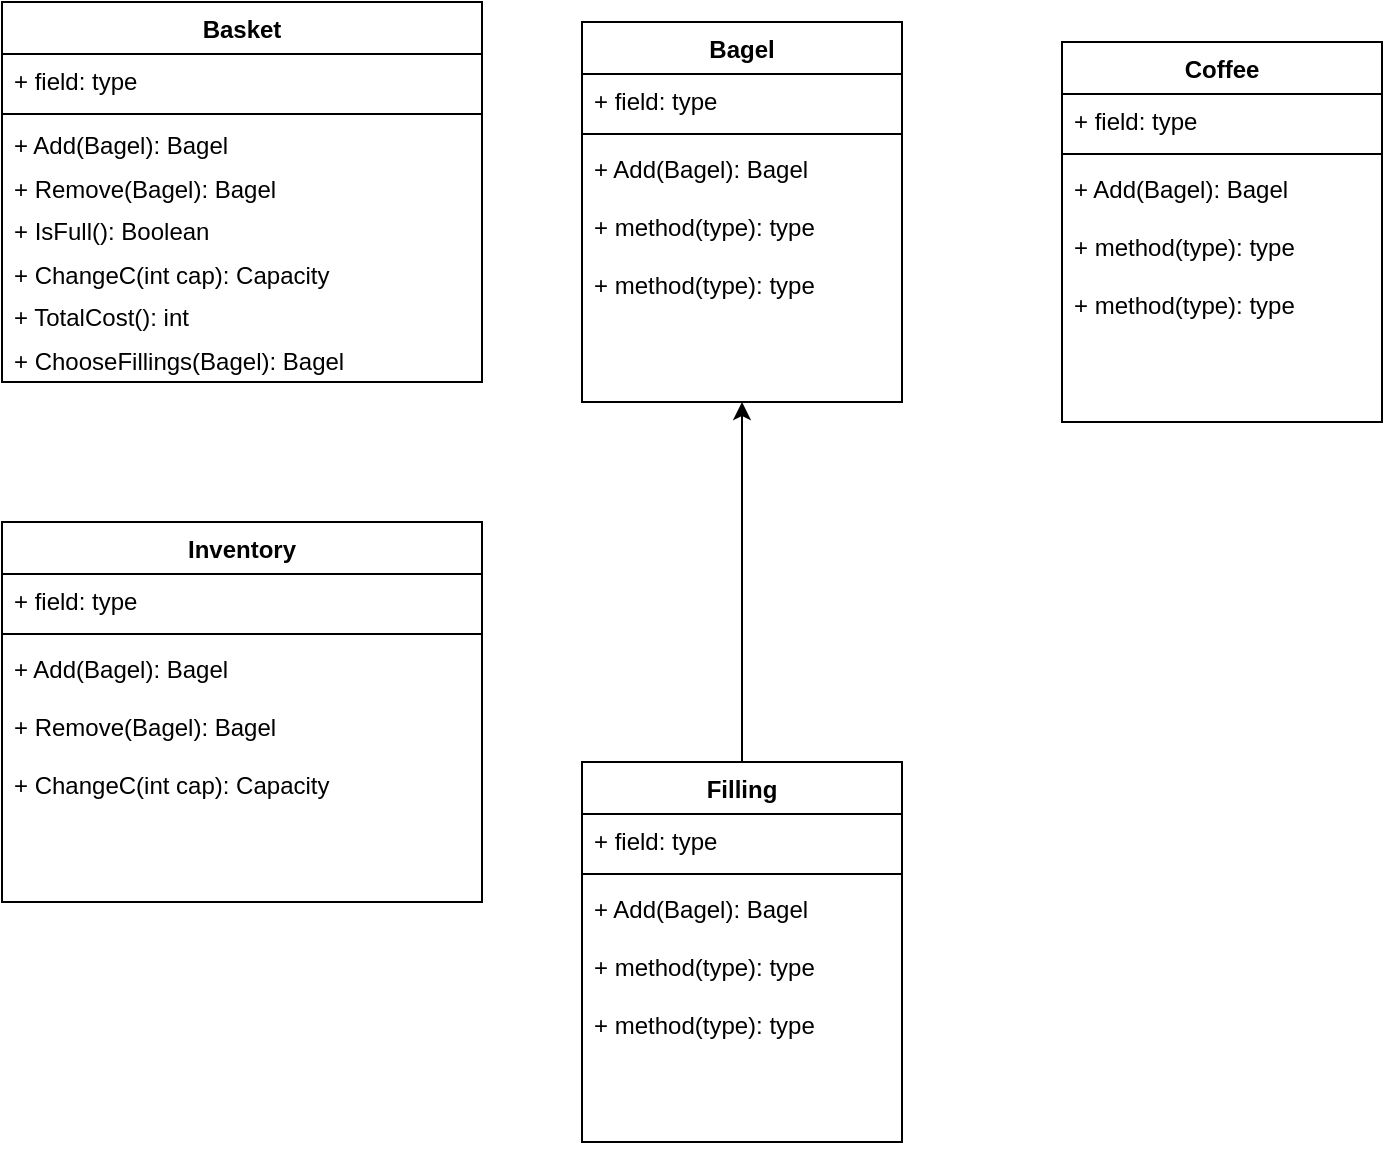 <mxfile version="28.0.7">
  <diagram name="Page-1" id="YY63ZgFLtDH09MbW4B9f">
    <mxGraphModel dx="1418" dy="906" grid="1" gridSize="10" guides="1" tooltips="1" connect="1" arrows="1" fold="1" page="1" pageScale="1" pageWidth="850" pageHeight="1100" math="0" shadow="0">
      <root>
        <mxCell id="0" />
        <mxCell id="1" parent="0" />
        <mxCell id="0Ol4DobLFd3dOKr9y9VE-1" value="Basket" style="swimlane;fontStyle=1;align=center;verticalAlign=top;childLayout=stackLayout;horizontal=1;startSize=26;horizontalStack=0;resizeParent=1;resizeParentMax=0;resizeLast=0;collapsible=1;marginBottom=0;whiteSpace=wrap;html=1;" vertex="1" parent="1">
          <mxGeometry x="60" y="60" width="240" height="190" as="geometry" />
        </mxCell>
        <mxCell id="0Ol4DobLFd3dOKr9y9VE-2" value="+ field: type" style="text;strokeColor=none;fillColor=none;align=left;verticalAlign=top;spacingLeft=4;spacingRight=4;overflow=hidden;rotatable=0;points=[[0,0.5],[1,0.5]];portConstraint=eastwest;whiteSpace=wrap;html=1;" vertex="1" parent="0Ol4DobLFd3dOKr9y9VE-1">
          <mxGeometry y="26" width="240" height="26" as="geometry" />
        </mxCell>
        <mxCell id="0Ol4DobLFd3dOKr9y9VE-3" value="" style="line;strokeWidth=1;fillColor=none;align=left;verticalAlign=middle;spacingTop=-1;spacingLeft=3;spacingRight=3;rotatable=0;labelPosition=right;points=[];portConstraint=eastwest;strokeColor=inherit;" vertex="1" parent="0Ol4DobLFd3dOKr9y9VE-1">
          <mxGeometry y="52" width="240" height="8" as="geometry" />
        </mxCell>
        <mxCell id="0Ol4DobLFd3dOKr9y9VE-4" value="&lt;div style=&quot;line-height: 90%;&quot;&gt;+ Add(Bagel): Bagel&lt;div&gt;&lt;br&gt;&lt;div&gt;+ Remove(Bagel): Bagel&lt;/div&gt;&lt;div&gt;&lt;br&gt;&lt;/div&gt;&lt;div&gt;+ IsFull(): Boolean&lt;/div&gt;&lt;div&gt;&lt;br&gt;&lt;/div&gt;&lt;div&gt;+ ChangeC(int cap): Capacity&lt;/div&gt;&lt;div&gt;&lt;br&gt;&lt;/div&gt;&lt;div&gt;+ TotalCost(): int&lt;/div&gt;&lt;div&gt;&lt;br&gt;&lt;/div&gt;&lt;div&gt;+ ChooseFillings(Bagel): Bagel&lt;br&gt;&lt;div&gt;&lt;br&gt;&lt;/div&gt;&lt;div&gt;&lt;/div&gt;&lt;/div&gt;&lt;/div&gt;&lt;/div&gt;" style="text;strokeColor=none;fillColor=none;align=left;verticalAlign=top;spacingLeft=4;spacingRight=4;overflow=hidden;rotatable=0;points=[[0,0.5],[1,0.5]];portConstraint=eastwest;whiteSpace=wrap;html=1;" vertex="1" parent="0Ol4DobLFd3dOKr9y9VE-1">
          <mxGeometry y="60" width="240" height="130" as="geometry" />
        </mxCell>
        <mxCell id="0Ol4DobLFd3dOKr9y9VE-5" value="Bagel" style="swimlane;fontStyle=1;align=center;verticalAlign=top;childLayout=stackLayout;horizontal=1;startSize=26;horizontalStack=0;resizeParent=1;resizeParentMax=0;resizeLast=0;collapsible=1;marginBottom=0;whiteSpace=wrap;html=1;" vertex="1" parent="1">
          <mxGeometry x="350" y="70" width="160" height="190" as="geometry" />
        </mxCell>
        <mxCell id="0Ol4DobLFd3dOKr9y9VE-6" value="+ field: type" style="text;strokeColor=none;fillColor=none;align=left;verticalAlign=top;spacingLeft=4;spacingRight=4;overflow=hidden;rotatable=0;points=[[0,0.5],[1,0.5]];portConstraint=eastwest;whiteSpace=wrap;html=1;" vertex="1" parent="0Ol4DobLFd3dOKr9y9VE-5">
          <mxGeometry y="26" width="160" height="26" as="geometry" />
        </mxCell>
        <mxCell id="0Ol4DobLFd3dOKr9y9VE-7" value="" style="line;strokeWidth=1;fillColor=none;align=left;verticalAlign=middle;spacingTop=-1;spacingLeft=3;spacingRight=3;rotatable=0;labelPosition=right;points=[];portConstraint=eastwest;strokeColor=inherit;" vertex="1" parent="0Ol4DobLFd3dOKr9y9VE-5">
          <mxGeometry y="52" width="160" height="8" as="geometry" />
        </mxCell>
        <mxCell id="0Ol4DobLFd3dOKr9y9VE-8" value="+ Add(Bagel): Bagel&lt;div&gt;&lt;br&gt;&lt;div&gt;+ method(type): type&lt;/div&gt;&lt;div&gt;&lt;br&gt;&lt;/div&gt;&lt;div&gt;+ method(type): type&lt;br&gt;&lt;div&gt;&lt;br&gt;&lt;/div&gt;&lt;div&gt;&lt;br&gt;&lt;/div&gt;&lt;/div&gt;&lt;/div&gt;" style="text;strokeColor=none;fillColor=none;align=left;verticalAlign=top;spacingLeft=4;spacingRight=4;overflow=hidden;rotatable=0;points=[[0,0.5],[1,0.5]];portConstraint=eastwest;whiteSpace=wrap;html=1;" vertex="1" parent="0Ol4DobLFd3dOKr9y9VE-5">
          <mxGeometry y="60" width="160" height="130" as="geometry" />
        </mxCell>
        <mxCell id="0Ol4DobLFd3dOKr9y9VE-9" value="Filling" style="swimlane;fontStyle=1;align=center;verticalAlign=top;childLayout=stackLayout;horizontal=1;startSize=26;horizontalStack=0;resizeParent=1;resizeParentMax=0;resizeLast=0;collapsible=1;marginBottom=0;whiteSpace=wrap;html=1;" vertex="1" parent="1">
          <mxGeometry x="350" y="440" width="160" height="190" as="geometry" />
        </mxCell>
        <mxCell id="0Ol4DobLFd3dOKr9y9VE-10" value="+ field: type" style="text;strokeColor=none;fillColor=none;align=left;verticalAlign=top;spacingLeft=4;spacingRight=4;overflow=hidden;rotatable=0;points=[[0,0.5],[1,0.5]];portConstraint=eastwest;whiteSpace=wrap;html=1;" vertex="1" parent="0Ol4DobLFd3dOKr9y9VE-9">
          <mxGeometry y="26" width="160" height="26" as="geometry" />
        </mxCell>
        <mxCell id="0Ol4DobLFd3dOKr9y9VE-11" value="" style="line;strokeWidth=1;fillColor=none;align=left;verticalAlign=middle;spacingTop=-1;spacingLeft=3;spacingRight=3;rotatable=0;labelPosition=right;points=[];portConstraint=eastwest;strokeColor=inherit;" vertex="1" parent="0Ol4DobLFd3dOKr9y9VE-9">
          <mxGeometry y="52" width="160" height="8" as="geometry" />
        </mxCell>
        <mxCell id="0Ol4DobLFd3dOKr9y9VE-12" value="+ Add(Bagel): Bagel&lt;div&gt;&lt;br&gt;&lt;div&gt;+ method(type): type&lt;/div&gt;&lt;div&gt;&lt;br&gt;&lt;/div&gt;&lt;div&gt;+ method(type): type&lt;br&gt;&lt;div&gt;&lt;br&gt;&lt;/div&gt;&lt;div&gt;&lt;br&gt;&lt;/div&gt;&lt;/div&gt;&lt;/div&gt;" style="text;strokeColor=none;fillColor=none;align=left;verticalAlign=top;spacingLeft=4;spacingRight=4;overflow=hidden;rotatable=0;points=[[0,0.5],[1,0.5]];portConstraint=eastwest;whiteSpace=wrap;html=1;" vertex="1" parent="0Ol4DobLFd3dOKr9y9VE-9">
          <mxGeometry y="60" width="160" height="130" as="geometry" />
        </mxCell>
        <mxCell id="0Ol4DobLFd3dOKr9y9VE-13" value="Coffee" style="swimlane;fontStyle=1;align=center;verticalAlign=top;childLayout=stackLayout;horizontal=1;startSize=26;horizontalStack=0;resizeParent=1;resizeParentMax=0;resizeLast=0;collapsible=1;marginBottom=0;whiteSpace=wrap;html=1;" vertex="1" parent="1">
          <mxGeometry x="590" y="80" width="160" height="190" as="geometry" />
        </mxCell>
        <mxCell id="0Ol4DobLFd3dOKr9y9VE-14" value="+ field: type" style="text;strokeColor=none;fillColor=none;align=left;verticalAlign=top;spacingLeft=4;spacingRight=4;overflow=hidden;rotatable=0;points=[[0,0.5],[1,0.5]];portConstraint=eastwest;whiteSpace=wrap;html=1;" vertex="1" parent="0Ol4DobLFd3dOKr9y9VE-13">
          <mxGeometry y="26" width="160" height="26" as="geometry" />
        </mxCell>
        <mxCell id="0Ol4DobLFd3dOKr9y9VE-15" value="" style="line;strokeWidth=1;fillColor=none;align=left;verticalAlign=middle;spacingTop=-1;spacingLeft=3;spacingRight=3;rotatable=0;labelPosition=right;points=[];portConstraint=eastwest;strokeColor=inherit;" vertex="1" parent="0Ol4DobLFd3dOKr9y9VE-13">
          <mxGeometry y="52" width="160" height="8" as="geometry" />
        </mxCell>
        <mxCell id="0Ol4DobLFd3dOKr9y9VE-16" value="+ Add(Bagel): Bagel&lt;div&gt;&lt;br&gt;&lt;div&gt;+ method(type): type&lt;/div&gt;&lt;div&gt;&lt;br&gt;&lt;/div&gt;&lt;div&gt;+ method(type): type&lt;br&gt;&lt;div&gt;&lt;br&gt;&lt;/div&gt;&lt;div&gt;&lt;br&gt;&lt;/div&gt;&lt;/div&gt;&lt;/div&gt;" style="text;strokeColor=none;fillColor=none;align=left;verticalAlign=top;spacingLeft=4;spacingRight=4;overflow=hidden;rotatable=0;points=[[0,0.5],[1,0.5]];portConstraint=eastwest;whiteSpace=wrap;html=1;" vertex="1" parent="0Ol4DobLFd3dOKr9y9VE-13">
          <mxGeometry y="60" width="160" height="130" as="geometry" />
        </mxCell>
        <mxCell id="0Ol4DobLFd3dOKr9y9VE-17" value="" style="endArrow=classic;html=1;rounded=0;" edge="1" parent="1" source="0Ol4DobLFd3dOKr9y9VE-9" target="0Ol4DobLFd3dOKr9y9VE-8">
          <mxGeometry width="50" height="50" relative="1" as="geometry">
            <mxPoint x="400" y="410" as="sourcePoint" />
            <mxPoint x="450" y="360" as="targetPoint" />
          </mxGeometry>
        </mxCell>
        <mxCell id="0Ol4DobLFd3dOKr9y9VE-18" value="Inventory" style="swimlane;fontStyle=1;align=center;verticalAlign=top;childLayout=stackLayout;horizontal=1;startSize=26;horizontalStack=0;resizeParent=1;resizeParentMax=0;resizeLast=0;collapsible=1;marginBottom=0;whiteSpace=wrap;html=1;" vertex="1" parent="1">
          <mxGeometry x="60" y="320" width="240" height="190" as="geometry" />
        </mxCell>
        <mxCell id="0Ol4DobLFd3dOKr9y9VE-19" value="+ field: type" style="text;strokeColor=none;fillColor=none;align=left;verticalAlign=top;spacingLeft=4;spacingRight=4;overflow=hidden;rotatable=0;points=[[0,0.5],[1,0.5]];portConstraint=eastwest;whiteSpace=wrap;html=1;" vertex="1" parent="0Ol4DobLFd3dOKr9y9VE-18">
          <mxGeometry y="26" width="240" height="26" as="geometry" />
        </mxCell>
        <mxCell id="0Ol4DobLFd3dOKr9y9VE-20" value="" style="line;strokeWidth=1;fillColor=none;align=left;verticalAlign=middle;spacingTop=-1;spacingLeft=3;spacingRight=3;rotatable=0;labelPosition=right;points=[];portConstraint=eastwest;strokeColor=inherit;" vertex="1" parent="0Ol4DobLFd3dOKr9y9VE-18">
          <mxGeometry y="52" width="240" height="8" as="geometry" />
        </mxCell>
        <mxCell id="0Ol4DobLFd3dOKr9y9VE-21" value="+ Add(Bagel): Bagel&lt;div&gt;&lt;br&gt;&lt;div&gt;+ Remove(Bagel): Bagel&lt;/div&gt;&lt;div&gt;&lt;br&gt;&lt;/div&gt;&lt;div&gt;+ ChangeC(int cap): Capacity&lt;br&gt;&lt;div&gt;&lt;br&gt;&lt;/div&gt;&lt;div&gt;&lt;br&gt;&lt;/div&gt;&lt;/div&gt;&lt;/div&gt;" style="text;strokeColor=none;fillColor=none;align=left;verticalAlign=top;spacingLeft=4;spacingRight=4;overflow=hidden;rotatable=0;points=[[0,0.5],[1,0.5]];portConstraint=eastwest;whiteSpace=wrap;html=1;" vertex="1" parent="0Ol4DobLFd3dOKr9y9VE-18">
          <mxGeometry y="60" width="240" height="130" as="geometry" />
        </mxCell>
      </root>
    </mxGraphModel>
  </diagram>
</mxfile>

